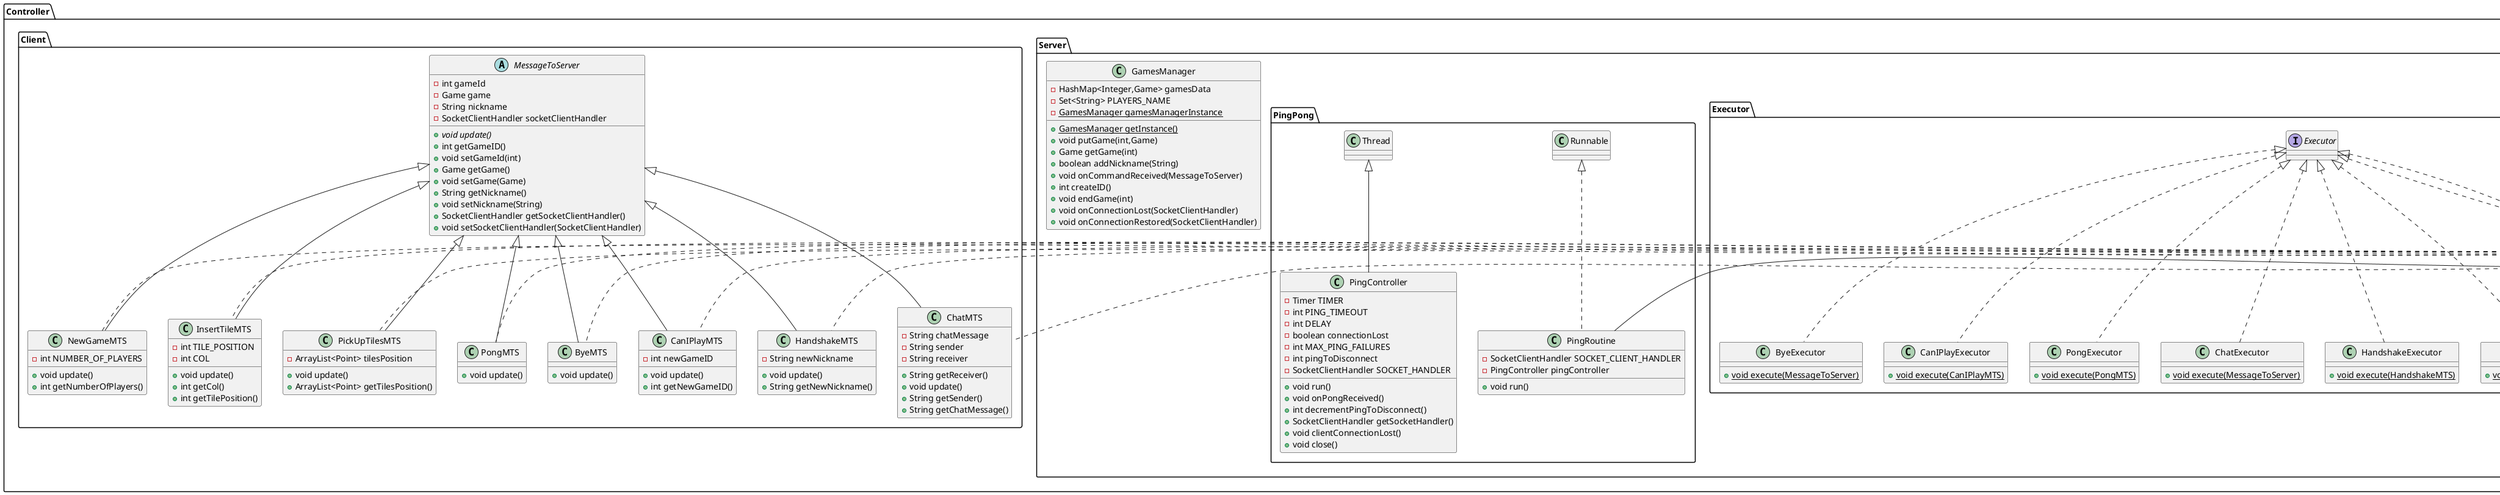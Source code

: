 @startuml
class Controller.Server.Executor.HandshakeExecutor {
+ {static} void execute(HandshakeMTS)
}
class Controller.Server.Executor.ConnectionRestoredExecutor {
+ {static} void execute(Game,String)
}
class Controller.Server.Executor.PickupTilesExecutor {
+ {static} void execute(MessageToServer)
}
class Controller.Server.Executor.NewGameExecutor {
+ {static} void execute(NewGameMTS)
}
class Controller.Client.ByeMTS {
+ void update()
}
abstract class Controller.Client.MessageToServer {
- int gameId
- Game game
- String nickname
- SocketClientHandler socketClientHandler
+ {abstract}void update()
+ int getGameID()
+ void setGameId(int)
+ Game getGame()
+ void setGame(Game)
+ String getNickname()
+ void setNickname(String)
+ SocketClientHandler getSocketClientHandler()
+ void setSocketClientHandler(SocketClientHandler)
}
class Controller.Server.GamesManager {
- HashMap<Integer,Game> gamesData
- Set<String> PLAYERS_NAME
- {static} GamesManager gamesManagerInstance
+ {static} GamesManager getInstance()
+ void putGame(int,Game)
+ Game getGame(int)
+ boolean addNickname(String)
+ void onCommandReceived(MessageToServer)
+ int createID()
+ void endGame(int)
+ void onConnectionLost(SocketClientHandler)
+ void onConnectionRestored(SocketClientHandler)
}
class Controller.Server.Executor.InsertTilesExecutor {
+ {static} void execute(InsertTileMTS)
}
interface Controller.Server.Executor.Executor {
}
class Controller.Server.Executor.ByeExecutor {
+ {static} void execute(MessageToServer)
}
class Controller.Client.CanIPlayMTS {
- int newGameID
+ void update()
+ int getNewGameID()
}
class Controller.Client.HandshakeMTS {
- String newNickname
+ void update()
+ String getNewNickname()
}
class Controller.Client.ChatMTS {
- String chatMessage
- String sender
- String receiver
+ String getReceiver()
+ void update()
+ String getSender()
+ String getChatMessage()
}
class Controller.Client.NewGameMTS {
- int NUMBER_OF_PLAYERS
+ void update()
+ int getNumberOfPlayers()
}
class Controller.Client.InsertTileMTS {
- int TILE_POSITION
- int COL
+ void update()
+ int getCol()
+ int getTilePosition()
}
class Controller.Server.PingPong.PingController {
- Timer TIMER
- int PING_TIMEOUT
- int DELAY
- boolean connectionLost
- int MAX_PING_FAILURES
- int pingToDisconnect
- SocketClientHandler SOCKET_HANDLER
+ void run()
+ void onPongReceived()
+ int decrementPingToDisconnect()
+ SocketClientHandler getSocketHandler()
+ void clientConnectionLost()
+ void close()
}
class Controller.Server.PingPong.PingRoutine {
- SocketClientHandler SOCKET_CLIENT_HANDLER
- PingController pingController
+ void run()
}
class Controller.Server.Executor.CanIPlayExecutor {
+ {static} void execute(CanIPlayMTS)
}
class Controller.Server.Executor.PongExecutor {
+ {static} void execute(PongMTS)
}
class Controller.Server.Executor.ChatExecutor {
+ {static} void execute(MessageToServer)
}
class Controller.Client.PickUpTilesMTS {
- ArrayList<Point> tilesPosition
+ void update()
+ ArrayList<Point> getTilesPosition()
}
class Controller.Client.PongMTS {
+ void update()
}


Controller.Server.Executor.Executor <|.. Controller.Server.Executor.HandshakeExecutor
Controller.Server.Executor.Executor <|.. Controller.Server.Executor.PickupTilesExecutor
Controller.Server.Executor.Executor <|.. Controller.Server.Executor.NewGameExecutor
java.io.Serializable <|.. Controller.Client.ByeMTS
Controller.Client.MessageToServer <|-- Controller.Client.ByeMTS
Controller.Server.Executor.Executor <|.. Controller.Server.Executor.InsertTilesExecutor
Controller.Server.Executor.Executor <|.. Controller.Server.Executor.ByeExecutor
java.io.Serializable <|.. Controller.Client.CanIPlayMTS
Controller.Client.MessageToServer <|-- Controller.Client.CanIPlayMTS
java.io.Serializable <|.. Controller.Client.HandshakeMTS
Controller.Client.MessageToServer <|-- Controller.Client.HandshakeMTS
java.io.Serializable <|.. Controller.Client.ChatMTS
Controller.Client.MessageToServer <|-- Controller.Client.ChatMTS
java.io.Serializable <|.. Controller.Client.NewGameMTS
Controller.Client.MessageToServer <|-- Controller.Client.NewGameMTS
java.io.Serializable <|.. Controller.Client.InsertTileMTS
Controller.Client.MessageToServer <|-- Controller.Client.InsertTileMTS
Controller.Server.PingPong.Thread <|-- Controller.Server.PingPong.PingController
Controller.Server.PingPong.Runnable <|.. Controller.Server.PingPong.PingRoutine
java.util.TimerTask <|-- Controller.Server.PingPong.PingRoutine
Controller.Server.Executor.Executor <|.. Controller.Server.Executor.CanIPlayExecutor
Controller.Server.Executor.Executor <|.. Controller.Server.Executor.PongExecutor
Controller.Server.Executor.Executor <|.. Controller.Server.Executor.ChatExecutor
java.io.Serializable <|.. Controller.Client.PickUpTilesMTS
Controller.Client.MessageToServer <|-- Controller.Client.PickUpTilesMTS
java.io.Serializable <|.. Controller.Client.PongMTS
Controller.Client.MessageToServer <|-- Controller.Client.PongMTS
@enduml